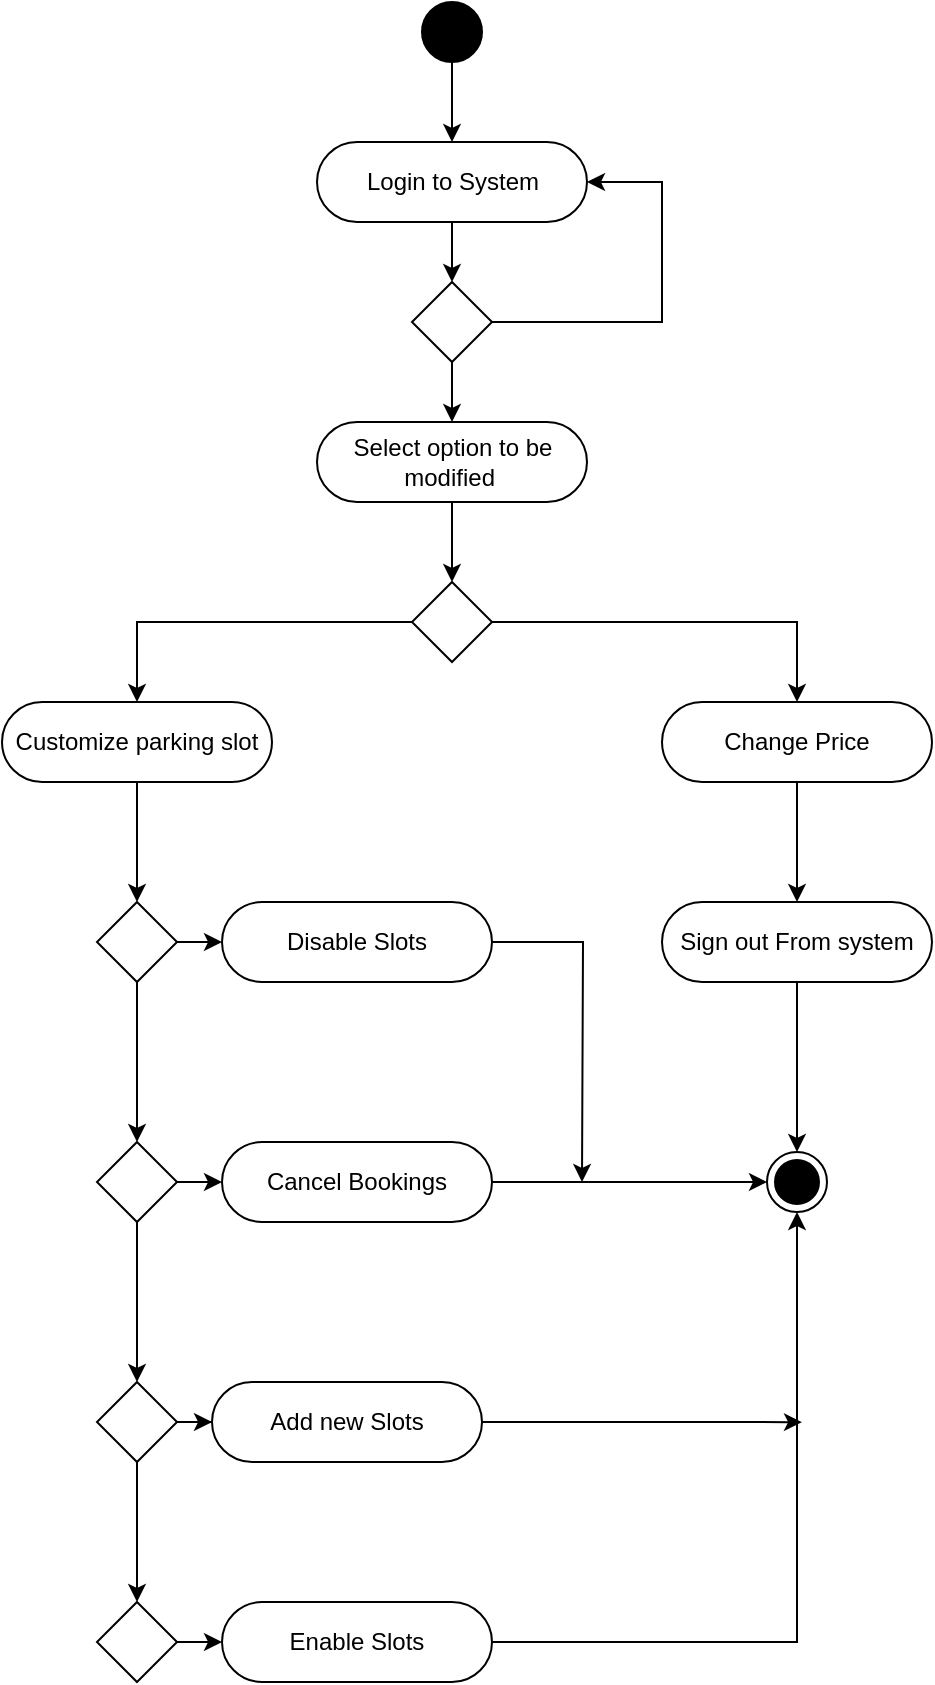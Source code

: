 <mxfile version="20.4.0" type="github">
  <diagram id="ro5mqlt8KnanpAY2gumK" name="Page-1">
    <mxGraphModel dx="555" dy="748" grid="1" gridSize="10" guides="1" tooltips="1" connect="1" arrows="1" fold="1" page="1" pageScale="1" pageWidth="3300" pageHeight="4681" math="0" shadow="0">
      <root>
        <mxCell id="0" />
        <mxCell id="1" parent="0" />
        <mxCell id="9jsHnKphA8V8J0PKwrs7-3" value="" style="edgeStyle=orthogonalEdgeStyle;rounded=0;orthogonalLoop=1;jettySize=auto;html=1;" edge="1" parent="1" source="9jsHnKphA8V8J0PKwrs7-1" target="9jsHnKphA8V8J0PKwrs7-2">
          <mxGeometry relative="1" as="geometry" />
        </mxCell>
        <mxCell id="9jsHnKphA8V8J0PKwrs7-1" value="" style="ellipse;whiteSpace=wrap;html=1;aspect=fixed;fillColor=#000000;" vertex="1" parent="1">
          <mxGeometry x="240" y="90" width="30" height="30" as="geometry" />
        </mxCell>
        <mxCell id="9jsHnKphA8V8J0PKwrs7-5" value="" style="edgeStyle=orthogonalEdgeStyle;rounded=0;orthogonalLoop=1;jettySize=auto;html=1;" edge="1" parent="1" source="9jsHnKphA8V8J0PKwrs7-2" target="9jsHnKphA8V8J0PKwrs7-4">
          <mxGeometry relative="1" as="geometry" />
        </mxCell>
        <mxCell id="9jsHnKphA8V8J0PKwrs7-2" value="Login to System" style="rounded=1;whiteSpace=wrap;html=1;fillColor=#FFFFFF;arcSize=50;" vertex="1" parent="1">
          <mxGeometry x="187.5" y="160" width="135" height="40" as="geometry" />
        </mxCell>
        <mxCell id="9jsHnKphA8V8J0PKwrs7-6" style="edgeStyle=orthogonalEdgeStyle;rounded=0;orthogonalLoop=1;jettySize=auto;html=1;exitX=1;exitY=0.5;exitDx=0;exitDy=0;entryX=1;entryY=0.5;entryDx=0;entryDy=0;" edge="1" parent="1" source="9jsHnKphA8V8J0PKwrs7-4" target="9jsHnKphA8V8J0PKwrs7-2">
          <mxGeometry relative="1" as="geometry">
            <Array as="points">
              <mxPoint x="360" y="250" />
              <mxPoint x="360" y="180" />
            </Array>
          </mxGeometry>
        </mxCell>
        <mxCell id="9jsHnKphA8V8J0PKwrs7-8" value="" style="edgeStyle=orthogonalEdgeStyle;rounded=0;orthogonalLoop=1;jettySize=auto;html=1;" edge="1" parent="1" source="9jsHnKphA8V8J0PKwrs7-4" target="9jsHnKphA8V8J0PKwrs7-7">
          <mxGeometry relative="1" as="geometry" />
        </mxCell>
        <mxCell id="9jsHnKphA8V8J0PKwrs7-4" value="" style="rhombus;whiteSpace=wrap;html=1;fillColor=#FFFFFF;" vertex="1" parent="1">
          <mxGeometry x="235" y="230" width="40" height="40" as="geometry" />
        </mxCell>
        <mxCell id="9jsHnKphA8V8J0PKwrs7-10" value="" style="edgeStyle=orthogonalEdgeStyle;rounded=0;orthogonalLoop=1;jettySize=auto;html=1;" edge="1" parent="1" source="9jsHnKphA8V8J0PKwrs7-7" target="9jsHnKphA8V8J0PKwrs7-9">
          <mxGeometry relative="1" as="geometry" />
        </mxCell>
        <mxCell id="9jsHnKphA8V8J0PKwrs7-7" value="Select option to be modified&amp;nbsp;" style="rounded=1;whiteSpace=wrap;html=1;fillColor=#FFFFFF;arcSize=50;" vertex="1" parent="1">
          <mxGeometry x="187.5" y="300" width="135" height="40" as="geometry" />
        </mxCell>
        <mxCell id="9jsHnKphA8V8J0PKwrs7-13" style="edgeStyle=orthogonalEdgeStyle;rounded=0;orthogonalLoop=1;jettySize=auto;html=1;exitX=0;exitY=0.5;exitDx=0;exitDy=0;entryX=0.5;entryY=0;entryDx=0;entryDy=0;" edge="1" parent="1" source="9jsHnKphA8V8J0PKwrs7-9" target="9jsHnKphA8V8J0PKwrs7-11">
          <mxGeometry relative="1" as="geometry" />
        </mxCell>
        <mxCell id="9jsHnKphA8V8J0PKwrs7-14" style="edgeStyle=orthogonalEdgeStyle;rounded=0;orthogonalLoop=1;jettySize=auto;html=1;exitX=1;exitY=0.5;exitDx=0;exitDy=0;" edge="1" parent="1" source="9jsHnKphA8V8J0PKwrs7-9" target="9jsHnKphA8V8J0PKwrs7-12">
          <mxGeometry relative="1" as="geometry" />
        </mxCell>
        <mxCell id="9jsHnKphA8V8J0PKwrs7-9" value="" style="rhombus;whiteSpace=wrap;html=1;fillColor=#FFFFFF;" vertex="1" parent="1">
          <mxGeometry x="235" y="380" width="40" height="40" as="geometry" />
        </mxCell>
        <mxCell id="9jsHnKphA8V8J0PKwrs7-19" value="" style="edgeStyle=orthogonalEdgeStyle;rounded=0;orthogonalLoop=1;jettySize=auto;html=1;" edge="1" parent="1" source="9jsHnKphA8V8J0PKwrs7-11" target="9jsHnKphA8V8J0PKwrs7-15">
          <mxGeometry relative="1" as="geometry" />
        </mxCell>
        <mxCell id="9jsHnKphA8V8J0PKwrs7-11" value="Customize parking slot" style="rounded=1;whiteSpace=wrap;html=1;fillColor=#FFFFFF;arcSize=50;" vertex="1" parent="1">
          <mxGeometry x="30" y="440" width="135" height="40" as="geometry" />
        </mxCell>
        <mxCell id="9jsHnKphA8V8J0PKwrs7-34" value="" style="edgeStyle=orthogonalEdgeStyle;rounded=0;orthogonalLoop=1;jettySize=auto;html=1;" edge="1" parent="1" source="9jsHnKphA8V8J0PKwrs7-12" target="9jsHnKphA8V8J0PKwrs7-33">
          <mxGeometry relative="1" as="geometry" />
        </mxCell>
        <mxCell id="9jsHnKphA8V8J0PKwrs7-12" value="Change Price" style="rounded=1;whiteSpace=wrap;html=1;fillColor=#FFFFFF;arcSize=50;" vertex="1" parent="1">
          <mxGeometry x="360" y="440" width="135" height="40" as="geometry" />
        </mxCell>
        <mxCell id="9jsHnKphA8V8J0PKwrs7-20" value="" style="edgeStyle=orthogonalEdgeStyle;rounded=0;orthogonalLoop=1;jettySize=auto;html=1;" edge="1" parent="1" source="9jsHnKphA8V8J0PKwrs7-15" target="9jsHnKphA8V8J0PKwrs7-16">
          <mxGeometry relative="1" as="geometry" />
        </mxCell>
        <mxCell id="9jsHnKphA8V8J0PKwrs7-27" value="" style="edgeStyle=orthogonalEdgeStyle;rounded=0;orthogonalLoop=1;jettySize=auto;html=1;" edge="1" parent="1" source="9jsHnKphA8V8J0PKwrs7-15" target="9jsHnKphA8V8J0PKwrs7-23">
          <mxGeometry relative="1" as="geometry" />
        </mxCell>
        <mxCell id="9jsHnKphA8V8J0PKwrs7-15" value="" style="rhombus;whiteSpace=wrap;html=1;fillColor=#FFFFFF;" vertex="1" parent="1">
          <mxGeometry x="77.5" y="540" width="40" height="40" as="geometry" />
        </mxCell>
        <mxCell id="9jsHnKphA8V8J0PKwrs7-21" value="" style="edgeStyle=orthogonalEdgeStyle;rounded=0;orthogonalLoop=1;jettySize=auto;html=1;" edge="1" parent="1" source="9jsHnKphA8V8J0PKwrs7-16" target="9jsHnKphA8V8J0PKwrs7-17">
          <mxGeometry relative="1" as="geometry" />
        </mxCell>
        <mxCell id="9jsHnKphA8V8J0PKwrs7-28" value="" style="edgeStyle=orthogonalEdgeStyle;rounded=0;orthogonalLoop=1;jettySize=auto;html=1;" edge="1" parent="1" source="9jsHnKphA8V8J0PKwrs7-16" target="9jsHnKphA8V8J0PKwrs7-24">
          <mxGeometry relative="1" as="geometry" />
        </mxCell>
        <mxCell id="9jsHnKphA8V8J0PKwrs7-16" value="" style="rhombus;whiteSpace=wrap;html=1;fillColor=#FFFFFF;" vertex="1" parent="1">
          <mxGeometry x="77.5" y="660" width="40" height="40" as="geometry" />
        </mxCell>
        <mxCell id="9jsHnKphA8V8J0PKwrs7-22" value="" style="edgeStyle=orthogonalEdgeStyle;rounded=0;orthogonalLoop=1;jettySize=auto;html=1;" edge="1" parent="1" source="9jsHnKphA8V8J0PKwrs7-17" target="9jsHnKphA8V8J0PKwrs7-18">
          <mxGeometry relative="1" as="geometry" />
        </mxCell>
        <mxCell id="9jsHnKphA8V8J0PKwrs7-29" value="" style="edgeStyle=orthogonalEdgeStyle;rounded=0;orthogonalLoop=1;jettySize=auto;html=1;" edge="1" parent="1" source="9jsHnKphA8V8J0PKwrs7-17" target="9jsHnKphA8V8J0PKwrs7-25">
          <mxGeometry relative="1" as="geometry" />
        </mxCell>
        <mxCell id="9jsHnKphA8V8J0PKwrs7-17" value="" style="rhombus;whiteSpace=wrap;html=1;fillColor=#FFFFFF;" vertex="1" parent="1">
          <mxGeometry x="77.5" y="780" width="40" height="40" as="geometry" />
        </mxCell>
        <mxCell id="9jsHnKphA8V8J0PKwrs7-30" value="" style="edgeStyle=orthogonalEdgeStyle;rounded=0;orthogonalLoop=1;jettySize=auto;html=1;" edge="1" parent="1" source="9jsHnKphA8V8J0PKwrs7-18" target="9jsHnKphA8V8J0PKwrs7-26">
          <mxGeometry relative="1" as="geometry" />
        </mxCell>
        <mxCell id="9jsHnKphA8V8J0PKwrs7-18" value="" style="rhombus;whiteSpace=wrap;html=1;fillColor=#FFFFFF;" vertex="1" parent="1">
          <mxGeometry x="77.5" y="890" width="40" height="40" as="geometry" />
        </mxCell>
        <mxCell id="9jsHnKphA8V8J0PKwrs7-41" style="edgeStyle=orthogonalEdgeStyle;rounded=0;orthogonalLoop=1;jettySize=auto;html=1;exitX=1;exitY=0.5;exitDx=0;exitDy=0;" edge="1" parent="1" source="9jsHnKphA8V8J0PKwrs7-23">
          <mxGeometry relative="1" as="geometry">
            <mxPoint x="320" y="680" as="targetPoint" />
          </mxGeometry>
        </mxCell>
        <mxCell id="9jsHnKphA8V8J0PKwrs7-23" value="Disable Slots" style="rounded=1;whiteSpace=wrap;html=1;fillColor=#FFFFFF;arcSize=50;" vertex="1" parent="1">
          <mxGeometry x="140" y="540" width="135" height="40" as="geometry" />
        </mxCell>
        <mxCell id="9jsHnKphA8V8J0PKwrs7-38" style="edgeStyle=orthogonalEdgeStyle;rounded=0;orthogonalLoop=1;jettySize=auto;html=1;exitX=1;exitY=0.5;exitDx=0;exitDy=0;entryX=0;entryY=0.5;entryDx=0;entryDy=0;" edge="1" parent="1" source="9jsHnKphA8V8J0PKwrs7-24" target="9jsHnKphA8V8J0PKwrs7-35">
          <mxGeometry relative="1" as="geometry">
            <mxPoint x="330" y="680.077" as="targetPoint" />
          </mxGeometry>
        </mxCell>
        <mxCell id="9jsHnKphA8V8J0PKwrs7-24" value="Cancel Bookings" style="rounded=1;whiteSpace=wrap;html=1;fillColor=#FFFFFF;arcSize=50;" vertex="1" parent="1">
          <mxGeometry x="140" y="660" width="135" height="40" as="geometry" />
        </mxCell>
        <mxCell id="9jsHnKphA8V8J0PKwrs7-37" style="edgeStyle=orthogonalEdgeStyle;rounded=0;orthogonalLoop=1;jettySize=auto;html=1;exitX=1;exitY=0.5;exitDx=0;exitDy=0;" edge="1" parent="1" source="9jsHnKphA8V8J0PKwrs7-25">
          <mxGeometry relative="1" as="geometry">
            <mxPoint x="430" y="800.077" as="targetPoint" />
          </mxGeometry>
        </mxCell>
        <mxCell id="9jsHnKphA8V8J0PKwrs7-25" value="Add new Slots" style="rounded=1;whiteSpace=wrap;html=1;fillColor=#FFFFFF;arcSize=50;" vertex="1" parent="1">
          <mxGeometry x="135" y="780" width="135" height="40" as="geometry" />
        </mxCell>
        <mxCell id="9jsHnKphA8V8J0PKwrs7-36" style="edgeStyle=orthogonalEdgeStyle;rounded=0;orthogonalLoop=1;jettySize=auto;html=1;exitX=1;exitY=0.5;exitDx=0;exitDy=0;entryX=0.5;entryY=1;entryDx=0;entryDy=0;" edge="1" parent="1" source="9jsHnKphA8V8J0PKwrs7-26" target="9jsHnKphA8V8J0PKwrs7-35">
          <mxGeometry relative="1" as="geometry" />
        </mxCell>
        <mxCell id="9jsHnKphA8V8J0PKwrs7-26" value="Enable Slots" style="rounded=1;whiteSpace=wrap;html=1;fillColor=#FFFFFF;arcSize=50;" vertex="1" parent="1">
          <mxGeometry x="140" y="890" width="135" height="40" as="geometry" />
        </mxCell>
        <mxCell id="9jsHnKphA8V8J0PKwrs7-40" value="" style="edgeStyle=orthogonalEdgeStyle;rounded=0;orthogonalLoop=1;jettySize=auto;html=1;" edge="1" parent="1" source="9jsHnKphA8V8J0PKwrs7-33" target="9jsHnKphA8V8J0PKwrs7-35">
          <mxGeometry relative="1" as="geometry" />
        </mxCell>
        <mxCell id="9jsHnKphA8V8J0PKwrs7-33" value="Sign out From system" style="rounded=1;whiteSpace=wrap;html=1;fillColor=#FFFFFF;arcSize=50;" vertex="1" parent="1">
          <mxGeometry x="360" y="540" width="135" height="40" as="geometry" />
        </mxCell>
        <mxCell id="9jsHnKphA8V8J0PKwrs7-35" value="" style="ellipse;html=1;shape=endState;fillColor=#000000;strokeColor=#000000;" vertex="1" parent="1">
          <mxGeometry x="412.5" y="665" width="30" height="30" as="geometry" />
        </mxCell>
      </root>
    </mxGraphModel>
  </diagram>
</mxfile>
